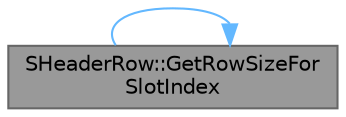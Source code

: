 digraph "SHeaderRow::GetRowSizeForSlotIndex"
{
 // INTERACTIVE_SVG=YES
 // LATEX_PDF_SIZE
  bgcolor="transparent";
  edge [fontname=Helvetica,fontsize=10,labelfontname=Helvetica,labelfontsize=10];
  node [fontname=Helvetica,fontsize=10,shape=box,height=0.2,width=0.4];
  rankdir="LR";
  Node1 [id="Node000001",label="SHeaderRow::GetRowSizeFor\lSlotIndex",height=0.2,width=0.4,color="gray40", fillcolor="grey60", style="filled", fontcolor="black",tooltip="Will return the size for this row at the specified slot index."];
  Node1 -> Node1 [id="edge1_Node000001_Node000001",color="steelblue1",style="solid",tooltip=" "];
}
